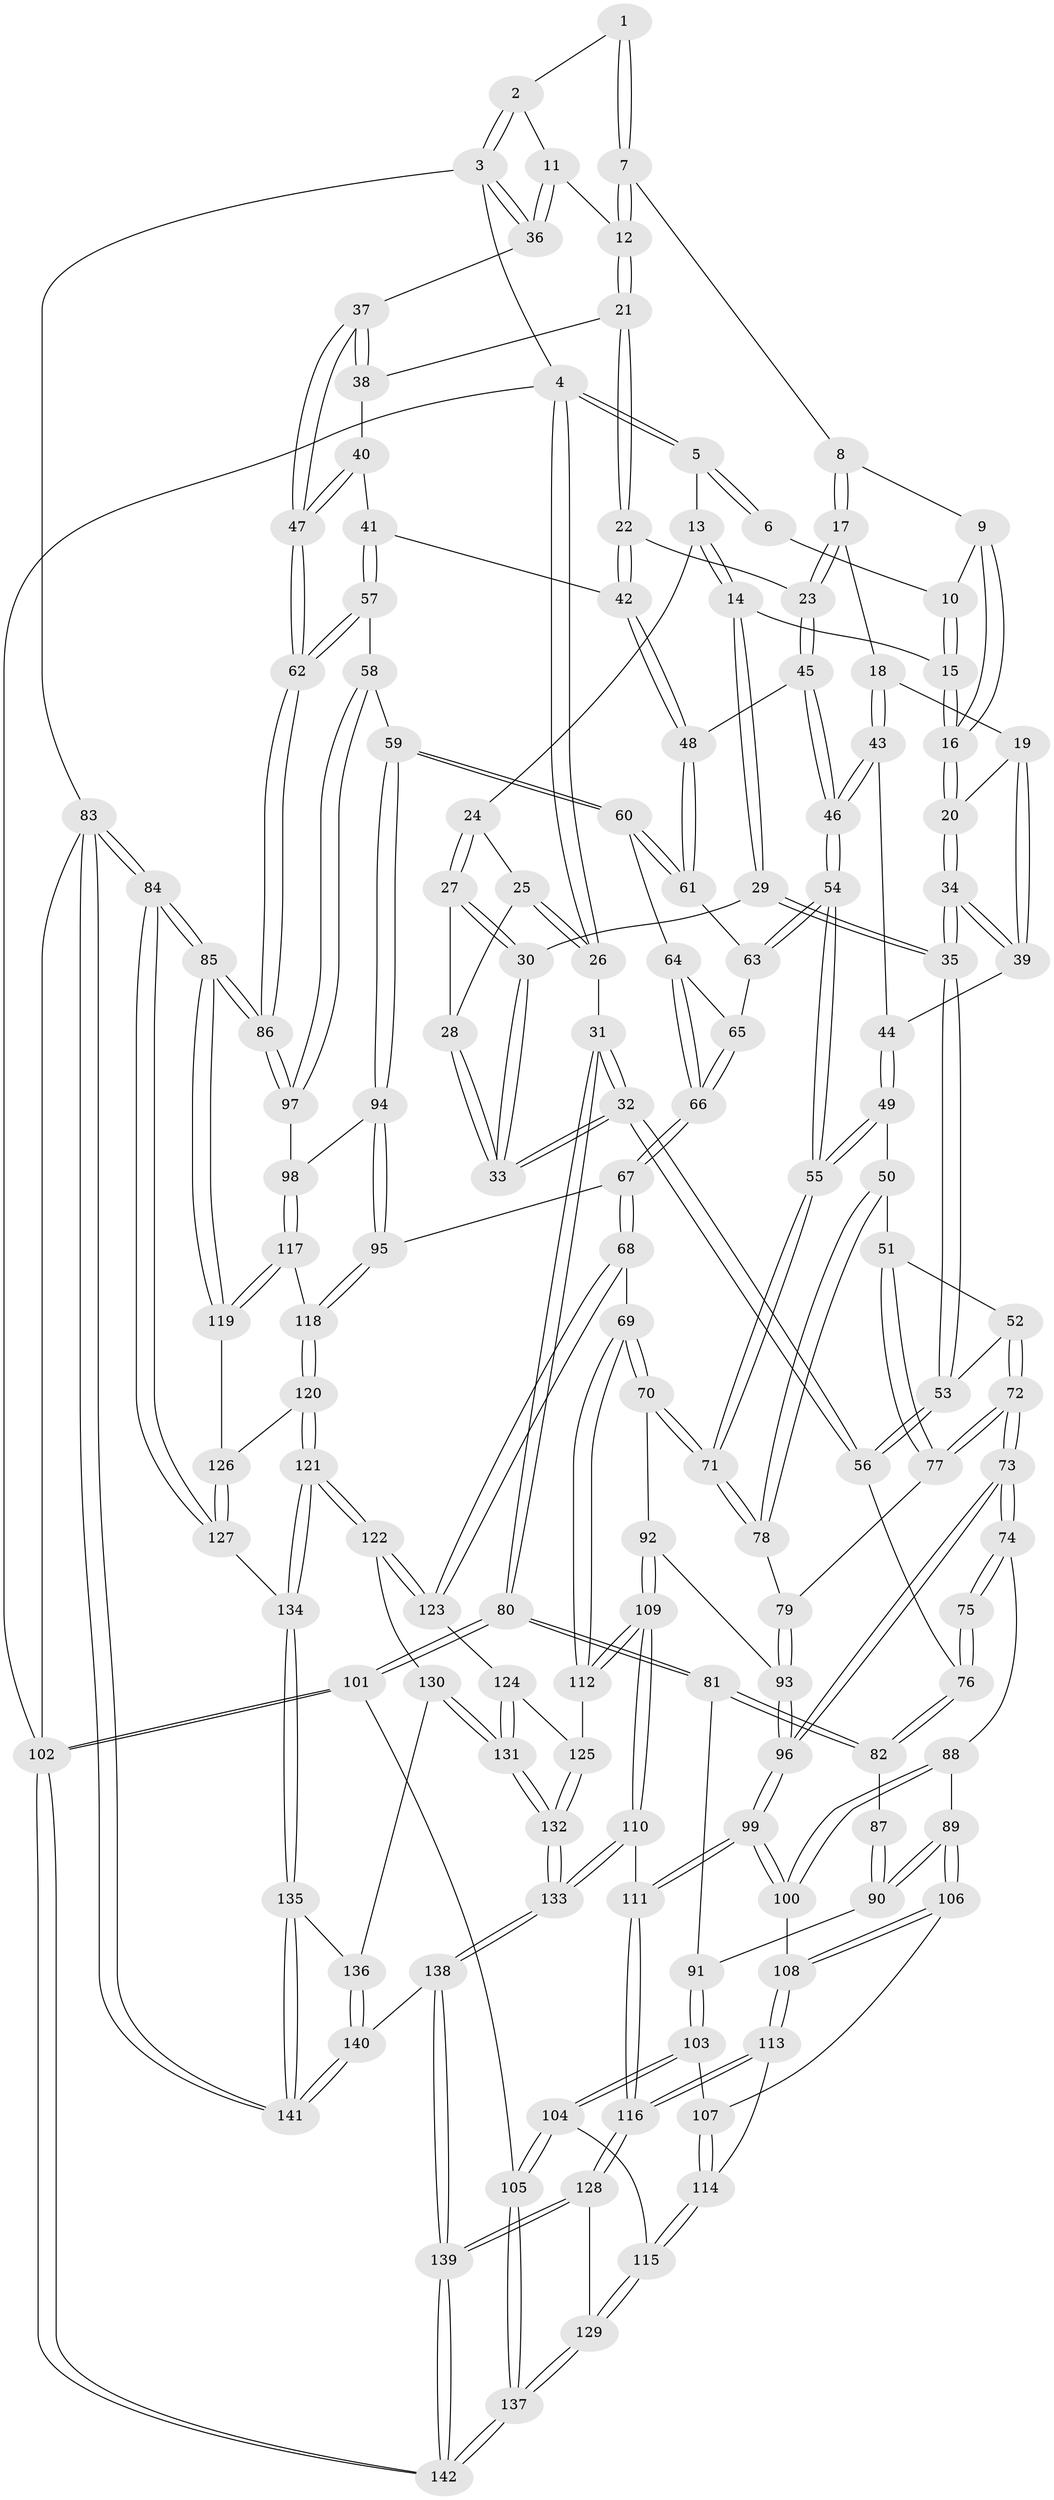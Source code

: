 // Generated by graph-tools (version 1.1) at 2025/38/03/09/25 02:38:41]
// undirected, 142 vertices, 352 edges
graph export_dot {
graph [start="1"]
  node [color=gray90,style=filled];
  1 [pos="+0.6238219570238668+0"];
  2 [pos="+0.7733866763184858+0"];
  3 [pos="+1+0"];
  4 [pos="+0+0"];
  5 [pos="+0.11433027002288941+0"];
  6 [pos="+0.5219666112855301+0"];
  7 [pos="+0.6322380112789077+0.11524692170333324"];
  8 [pos="+0.6046600457258839+0.12241776936835126"];
  9 [pos="+0.5464803736362948+0.10524880410070038"];
  10 [pos="+0.508488586477315+0"];
  11 [pos="+0.7962139661054282+0.14652331930664542"];
  12 [pos="+0.7932224508274913+0.15434914242412356"];
  13 [pos="+0.22797192952309203+0.04259119328426633"];
  14 [pos="+0.35874635407392075+0.15730144527690582"];
  15 [pos="+0.3685513175389315+0.15981304660825707"];
  16 [pos="+0.3906630553755891+0.17195368652224707"];
  17 [pos="+0.5826613477390452+0.20733139695022343"];
  18 [pos="+0.49395922598297237+0.2745337257452308"];
  19 [pos="+0.41866036871260415+0.2170879927201454"];
  20 [pos="+0.41819014873025195+0.21643492506873516"];
  21 [pos="+0.7978786452853754+0.17539209639396175"];
  22 [pos="+0.7846742127515688+0.20516317480732296"];
  23 [pos="+0.6798627371928336+0.3023349429621779"];
  24 [pos="+0.18662587896565025+0.11491024932388234"];
  25 [pos="+0.1053082166806681+0.17756918897376184"];
  26 [pos="+0+0.14632988663738394"];
  27 [pos="+0.1725066918422272+0.2716970466762525"];
  28 [pos="+0.0884128025071941+0.24412529905680186"];
  29 [pos="+0.23213840142500536+0.34504865942853513"];
  30 [pos="+0.19255144610045666+0.3158411310402812"];
  31 [pos="+0+0.3874292681854783"];
  32 [pos="+0+0.3818423155560185"];
  33 [pos="+0+0.35967688317075275"];
  34 [pos="+0.2954432461419649+0.38663460559584284"];
  35 [pos="+0.24793817742397029+0.4028741133673682"];
  36 [pos="+1+0"];
  37 [pos="+1+0.10516874939958022"];
  38 [pos="+0.9118906177885416+0.22612692842438745"];
  39 [pos="+0.3777641889362311+0.3672146445589143"];
  40 [pos="+0.9463463881640128+0.3185145685446309"];
  41 [pos="+0.8948166931046789+0.39242768854448645"];
  42 [pos="+0.8336384429644002+0.37380086444608973"];
  43 [pos="+0.5158114576335135+0.3180968079463506"];
  44 [pos="+0.39961996573534175+0.37959039803957473"];
  45 [pos="+0.6724248317417908+0.31527732765771965"];
  46 [pos="+0.5874704451934865+0.39862298117797434"];
  47 [pos="+1+0.41869729768983915"];
  48 [pos="+0.7906121457531802+0.4144669462367678"];
  49 [pos="+0.4363689672720428+0.44939764234141566"];
  50 [pos="+0.3837563840311918+0.49084189120295046"];
  51 [pos="+0.353291744044677+0.48680088394844756"];
  52 [pos="+0.29262250984942506+0.45269822563631124"];
  53 [pos="+0.24593294084098521+0.41320061799226093"];
  54 [pos="+0.5873381241412418+0.40091238341698165"];
  55 [pos="+0.548286601710787+0.444365559764954"];
  56 [pos="+0.20040322554066548+0.45360208284269327"];
  57 [pos="+0.9523409301630373+0.5016354152005763"];
  58 [pos="+0.9100480527874424+0.5391461060980958"];
  59 [pos="+0.8887539739898929+0.5529018211414067"];
  60 [pos="+0.7954251354274088+0.5300358882705974"];
  61 [pos="+0.7739714107387148+0.4598032646763079"];
  62 [pos="+1+0.4616657091431019"];
  63 [pos="+0.5931693408963149+0.40550782226535953"];
  64 [pos="+0.7732580829669582+0.544568872008951"];
  65 [pos="+0.5977157409620193+0.41258686619825985"];
  66 [pos="+0.7044486411522758+0.596196731154108"];
  67 [pos="+0.6636353301885924+0.6769154905508327"];
  68 [pos="+0.6476470372052294+0.6835818068367336"];
  69 [pos="+0.560959668998981+0.6417287830727583"];
  70 [pos="+0.5402975971995567+0.6256921941269926"];
  71 [pos="+0.5258485807520981+0.5905992364617398"];
  72 [pos="+0.2897840093465921+0.6123573969845446"];
  73 [pos="+0.2789993496106106+0.6242987922300716"];
  74 [pos="+0.273542278349709+0.6239700104337356"];
  75 [pos="+0.22430274621365298+0.56826757589818"];
  76 [pos="+0.19753680419045763+0.4662264856211961"];
  77 [pos="+0.3200651702023869+0.5916657432834331"];
  78 [pos="+0.41726323374366675+0.5622809441522212"];
  79 [pos="+0.39285079386003885+0.5874724655984804"];
  80 [pos="+0+0.5794547095696727"];
  81 [pos="+0.07471022726257295+0.5792744428007526"];
  82 [pos="+0.1042541936015632+0.5640932041926954"];
  83 [pos="+1+1"];
  84 [pos="+1+1"];
  85 [pos="+1+0.9689164496529057"];
  86 [pos="+1+0.7389121170415004"];
  87 [pos="+0.1739018123496097+0.594625448313443"];
  88 [pos="+0.2531360939954489+0.6400926606862176"];
  89 [pos="+0.17967341829232017+0.6679718476154376"];
  90 [pos="+0.16267258205963567+0.661384003574641"];
  91 [pos="+0.15028107683585817+0.6615146108502763"];
  92 [pos="+0.4379182216265567+0.6788423970961004"];
  93 [pos="+0.39287633347345857+0.6572764800182705"];
  94 [pos="+0.8852273398981705+0.6521760143116746"];
  95 [pos="+0.7435089158459216+0.7091220675473752"];
  96 [pos="+0.3233609869202233+0.675351485265482"];
  97 [pos="+1+0.7066035973843655"];
  98 [pos="+0.9215818724126548+0.7066738984278134"];
  99 [pos="+0.32485754819587026+0.7595868182393714"];
  100 [pos="+0.24155750748146554+0.7206638161745734"];
  101 [pos="+0+0.7559417148362512"];
  102 [pos="+0+1"];
  103 [pos="+0.08993357676809438+0.7196161190302469"];
  104 [pos="+0+0.7874325338065782"];
  105 [pos="+0+0.7807883752699154"];
  106 [pos="+0.1936129354733149+0.7341674774037628"];
  107 [pos="+0.16875903103614853+0.741123301570962"];
  108 [pos="+0.19989552926019472+0.7391367533775869"];
  109 [pos="+0.4050076293622694+0.8331633136287669"];
  110 [pos="+0.37407189143939+0.8435993084584497"];
  111 [pos="+0.35112596188402034+0.8441162086356344"];
  112 [pos="+0.43320515209513494+0.8345125026740114"];
  113 [pos="+0.23172362121565104+0.8396308534074851"];
  114 [pos="+0.104096921948109+0.8417750923281969"];
  115 [pos="+0.08712258365117255+0.8449128050147707"];
  116 [pos="+0.30430886395652657+0.8729949654985755"];
  117 [pos="+0.9039180777618308+0.7543374651967168"];
  118 [pos="+0.799753750704819+0.7872091357320855"];
  119 [pos="+0.9325799883322856+0.8324626648526432"];
  120 [pos="+0.7924719599098521+0.8812018783031096"];
  121 [pos="+0.7924380146914848+0.8812511548872741"];
  122 [pos="+0.6590395877052254+0.8710367762652416"];
  123 [pos="+0.612311928932749+0.8239611197605164"];
  124 [pos="+0.5838876983624726+0.8349907131032943"];
  125 [pos="+0.48557276565595126+0.8481792479127934"];
  126 [pos="+0.8972626480908876+0.8591565518546426"];
  127 [pos="+0.9205979611908893+0.9544140183532731"];
  128 [pos="+0.28150152260078487+0.9418722489236304"];
  129 [pos="+0.12234740922481781+0.9436774081533087"];
  130 [pos="+0.6583535478843366+0.8850008321531099"];
  131 [pos="+0.543405875610689+1"];
  132 [pos="+0.536634747839436+1"];
  133 [pos="+0.5259403740773922+1"];
  134 [pos="+0.8081002988080014+0.955158964414348"];
  135 [pos="+0.8070386591613367+0.9587761053586497"];
  136 [pos="+0.6846515253780872+0.9729588788017478"];
  137 [pos="+0.0979864933971292+1"];
  138 [pos="+0.5287873334547721+1"];
  139 [pos="+0.2717094530912257+1"];
  140 [pos="+0.6159174085218523+1"];
  141 [pos="+0.789696722755591+1"];
  142 [pos="+0.11909852477661162+1"];
  1 -- 2;
  1 -- 7;
  1 -- 7;
  2 -- 3;
  2 -- 3;
  2 -- 11;
  3 -- 4;
  3 -- 36;
  3 -- 36;
  3 -- 83;
  4 -- 5;
  4 -- 5;
  4 -- 26;
  4 -- 26;
  4 -- 102;
  5 -- 6;
  5 -- 6;
  5 -- 13;
  6 -- 10;
  7 -- 8;
  7 -- 12;
  7 -- 12;
  8 -- 9;
  8 -- 17;
  8 -- 17;
  9 -- 10;
  9 -- 16;
  9 -- 16;
  10 -- 15;
  10 -- 15;
  11 -- 12;
  11 -- 36;
  11 -- 36;
  12 -- 21;
  12 -- 21;
  13 -- 14;
  13 -- 14;
  13 -- 24;
  14 -- 15;
  14 -- 29;
  14 -- 29;
  15 -- 16;
  15 -- 16;
  16 -- 20;
  16 -- 20;
  17 -- 18;
  17 -- 23;
  17 -- 23;
  18 -- 19;
  18 -- 43;
  18 -- 43;
  19 -- 20;
  19 -- 39;
  19 -- 39;
  20 -- 34;
  20 -- 34;
  21 -- 22;
  21 -- 22;
  21 -- 38;
  22 -- 23;
  22 -- 42;
  22 -- 42;
  23 -- 45;
  23 -- 45;
  24 -- 25;
  24 -- 27;
  24 -- 27;
  25 -- 26;
  25 -- 26;
  25 -- 28;
  26 -- 31;
  27 -- 28;
  27 -- 30;
  27 -- 30;
  28 -- 33;
  28 -- 33;
  29 -- 30;
  29 -- 35;
  29 -- 35;
  30 -- 33;
  30 -- 33;
  31 -- 32;
  31 -- 32;
  31 -- 80;
  31 -- 80;
  32 -- 33;
  32 -- 33;
  32 -- 56;
  32 -- 56;
  34 -- 35;
  34 -- 35;
  34 -- 39;
  34 -- 39;
  35 -- 53;
  35 -- 53;
  36 -- 37;
  37 -- 38;
  37 -- 38;
  37 -- 47;
  37 -- 47;
  38 -- 40;
  39 -- 44;
  40 -- 41;
  40 -- 47;
  40 -- 47;
  41 -- 42;
  41 -- 57;
  41 -- 57;
  42 -- 48;
  42 -- 48;
  43 -- 44;
  43 -- 46;
  43 -- 46;
  44 -- 49;
  44 -- 49;
  45 -- 46;
  45 -- 46;
  45 -- 48;
  46 -- 54;
  46 -- 54;
  47 -- 62;
  47 -- 62;
  48 -- 61;
  48 -- 61;
  49 -- 50;
  49 -- 55;
  49 -- 55;
  50 -- 51;
  50 -- 78;
  50 -- 78;
  51 -- 52;
  51 -- 77;
  51 -- 77;
  52 -- 53;
  52 -- 72;
  52 -- 72;
  53 -- 56;
  53 -- 56;
  54 -- 55;
  54 -- 55;
  54 -- 63;
  54 -- 63;
  55 -- 71;
  55 -- 71;
  56 -- 76;
  57 -- 58;
  57 -- 62;
  57 -- 62;
  58 -- 59;
  58 -- 97;
  58 -- 97;
  59 -- 60;
  59 -- 60;
  59 -- 94;
  59 -- 94;
  60 -- 61;
  60 -- 61;
  60 -- 64;
  61 -- 63;
  62 -- 86;
  62 -- 86;
  63 -- 65;
  64 -- 65;
  64 -- 66;
  64 -- 66;
  65 -- 66;
  65 -- 66;
  66 -- 67;
  66 -- 67;
  67 -- 68;
  67 -- 68;
  67 -- 95;
  68 -- 69;
  68 -- 123;
  68 -- 123;
  69 -- 70;
  69 -- 70;
  69 -- 112;
  69 -- 112;
  70 -- 71;
  70 -- 71;
  70 -- 92;
  71 -- 78;
  71 -- 78;
  72 -- 73;
  72 -- 73;
  72 -- 77;
  72 -- 77;
  73 -- 74;
  73 -- 74;
  73 -- 96;
  73 -- 96;
  74 -- 75;
  74 -- 75;
  74 -- 88;
  75 -- 76;
  75 -- 76;
  76 -- 82;
  76 -- 82;
  77 -- 79;
  78 -- 79;
  79 -- 93;
  79 -- 93;
  80 -- 81;
  80 -- 81;
  80 -- 101;
  80 -- 101;
  81 -- 82;
  81 -- 82;
  81 -- 91;
  82 -- 87;
  83 -- 84;
  83 -- 84;
  83 -- 141;
  83 -- 141;
  83 -- 102;
  84 -- 85;
  84 -- 85;
  84 -- 127;
  84 -- 127;
  85 -- 86;
  85 -- 86;
  85 -- 119;
  85 -- 119;
  86 -- 97;
  86 -- 97;
  87 -- 90;
  87 -- 90;
  88 -- 89;
  88 -- 100;
  88 -- 100;
  89 -- 90;
  89 -- 90;
  89 -- 106;
  89 -- 106;
  90 -- 91;
  91 -- 103;
  91 -- 103;
  92 -- 93;
  92 -- 109;
  92 -- 109;
  93 -- 96;
  93 -- 96;
  94 -- 95;
  94 -- 95;
  94 -- 98;
  95 -- 118;
  95 -- 118;
  96 -- 99;
  96 -- 99;
  97 -- 98;
  98 -- 117;
  98 -- 117;
  99 -- 100;
  99 -- 100;
  99 -- 111;
  99 -- 111;
  100 -- 108;
  101 -- 102;
  101 -- 102;
  101 -- 105;
  102 -- 142;
  102 -- 142;
  103 -- 104;
  103 -- 104;
  103 -- 107;
  104 -- 105;
  104 -- 105;
  104 -- 115;
  105 -- 137;
  105 -- 137;
  106 -- 107;
  106 -- 108;
  106 -- 108;
  107 -- 114;
  107 -- 114;
  108 -- 113;
  108 -- 113;
  109 -- 110;
  109 -- 110;
  109 -- 112;
  109 -- 112;
  110 -- 111;
  110 -- 133;
  110 -- 133;
  111 -- 116;
  111 -- 116;
  112 -- 125;
  113 -- 114;
  113 -- 116;
  113 -- 116;
  114 -- 115;
  114 -- 115;
  115 -- 129;
  115 -- 129;
  116 -- 128;
  116 -- 128;
  117 -- 118;
  117 -- 119;
  117 -- 119;
  118 -- 120;
  118 -- 120;
  119 -- 126;
  120 -- 121;
  120 -- 121;
  120 -- 126;
  121 -- 122;
  121 -- 122;
  121 -- 134;
  121 -- 134;
  122 -- 123;
  122 -- 123;
  122 -- 130;
  123 -- 124;
  124 -- 125;
  124 -- 131;
  124 -- 131;
  125 -- 132;
  125 -- 132;
  126 -- 127;
  126 -- 127;
  127 -- 134;
  128 -- 129;
  128 -- 139;
  128 -- 139;
  129 -- 137;
  129 -- 137;
  130 -- 131;
  130 -- 131;
  130 -- 136;
  131 -- 132;
  131 -- 132;
  132 -- 133;
  132 -- 133;
  133 -- 138;
  133 -- 138;
  134 -- 135;
  134 -- 135;
  135 -- 136;
  135 -- 141;
  135 -- 141;
  136 -- 140;
  136 -- 140;
  137 -- 142;
  137 -- 142;
  138 -- 139;
  138 -- 139;
  138 -- 140;
  139 -- 142;
  139 -- 142;
  140 -- 141;
  140 -- 141;
}
